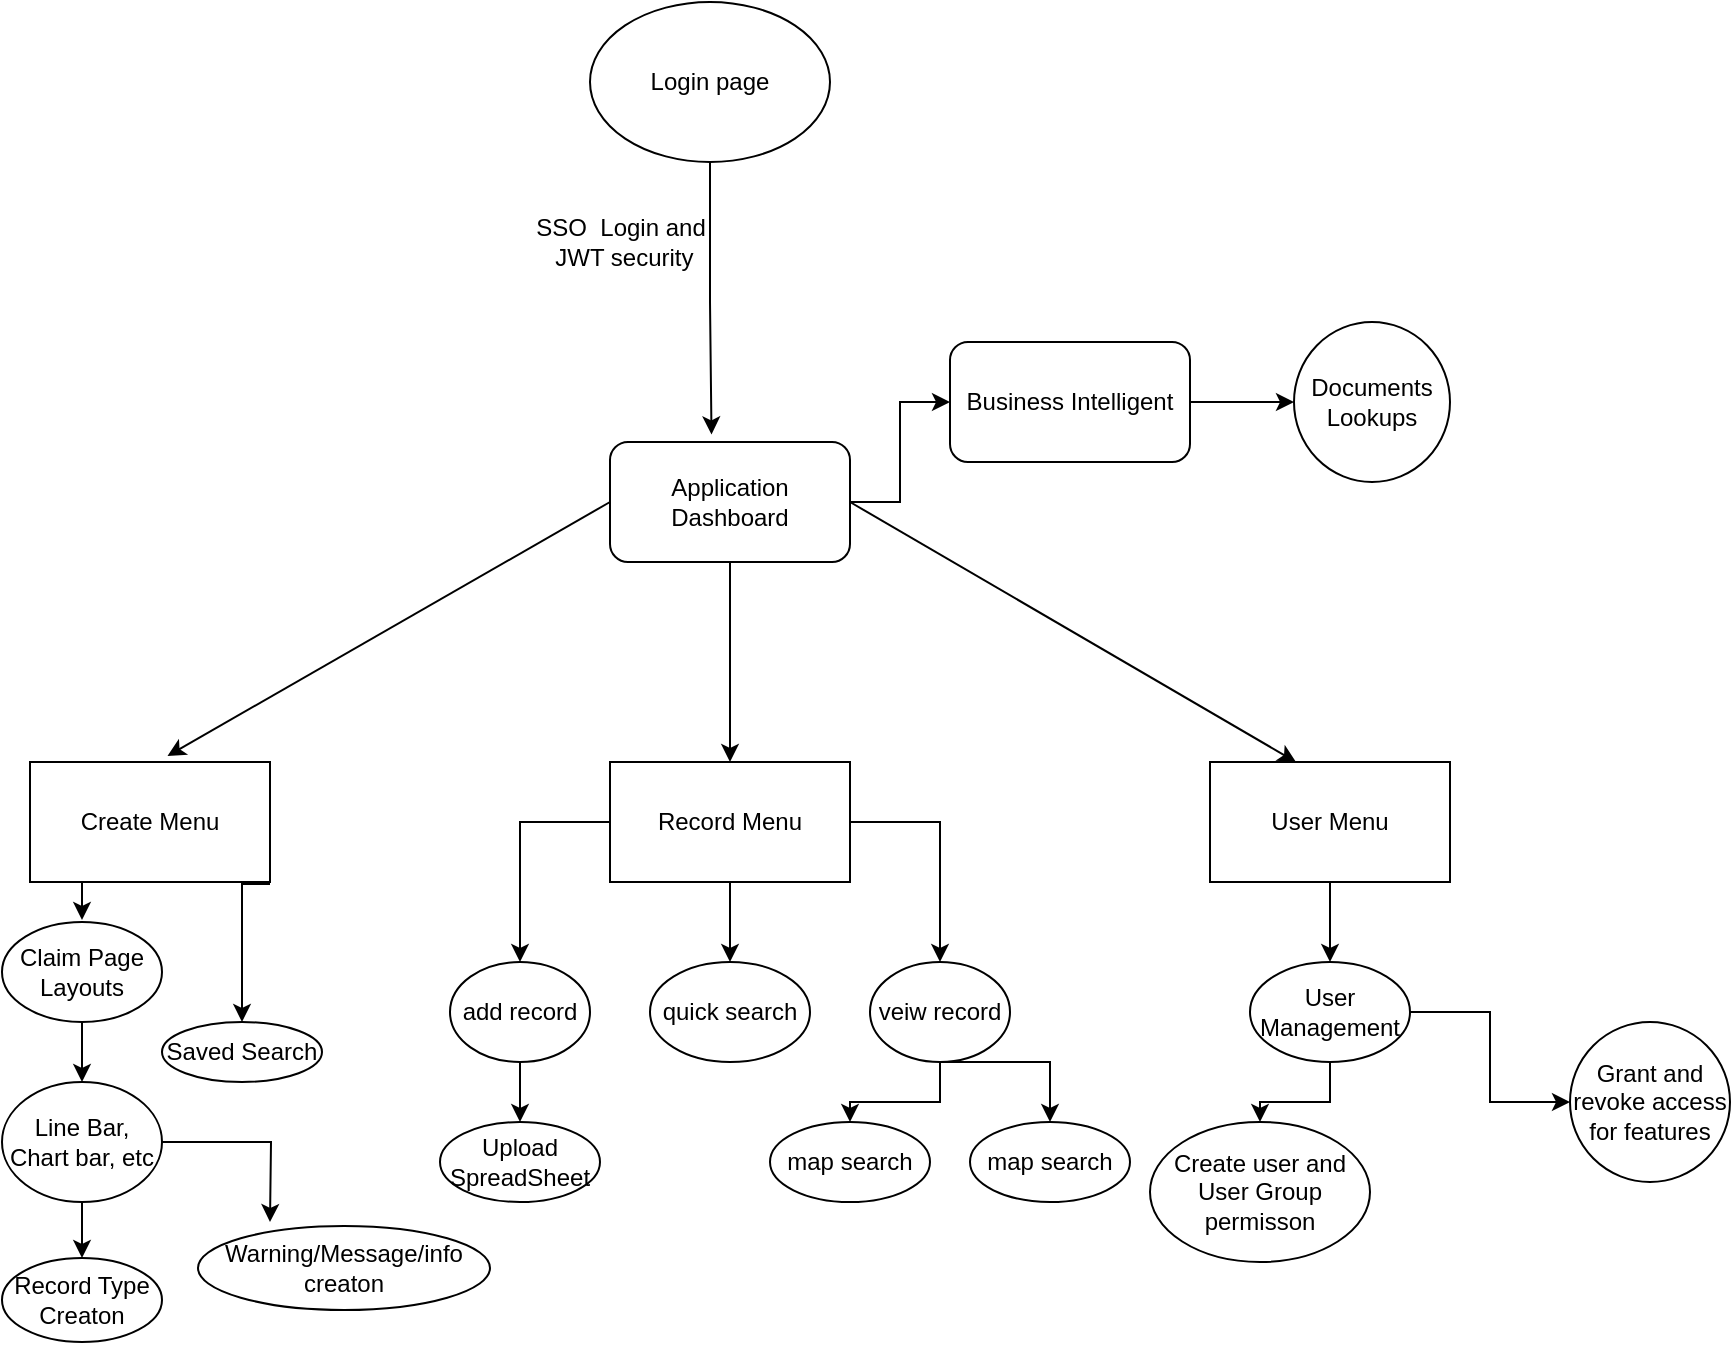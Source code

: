 <mxfile version="22.0.8" type="device">
  <diagram name="Page-1" id="19d0S30MAKCXK7MGr-HA">
    <mxGraphModel dx="1050" dy="581" grid="1" gridSize="10" guides="1" tooltips="1" connect="1" arrows="1" fold="1" page="1" pageScale="1" pageWidth="850" pageHeight="1100" math="0" shadow="0">
      <root>
        <mxCell id="0" />
        <mxCell id="1" parent="0" />
        <mxCell id="-7sG3Zx9vh_wAFw0iBni-59" value="" style="edgeStyle=orthogonalEdgeStyle;rounded=0;orthogonalLoop=1;jettySize=auto;html=1;entryX=0.423;entryY=-0.063;entryDx=0;entryDy=0;entryPerimeter=0;" edge="1" parent="1" source="-7sG3Zx9vh_wAFw0iBni-2" target="-7sG3Zx9vh_wAFw0iBni-3">
          <mxGeometry relative="1" as="geometry">
            <mxPoint x="430" y="180" as="targetPoint" />
          </mxGeometry>
        </mxCell>
        <mxCell id="-7sG3Zx9vh_wAFw0iBni-2" value="Login page" style="ellipse;whiteSpace=wrap;html=1;" vertex="1" parent="1">
          <mxGeometry x="370" y="20" width="120" height="80" as="geometry" />
        </mxCell>
        <mxCell id="-7sG3Zx9vh_wAFw0iBni-12" value="" style="edgeStyle=orthogonalEdgeStyle;rounded=0;orthogonalLoop=1;jettySize=auto;html=1;" edge="1" parent="1" source="-7sG3Zx9vh_wAFw0iBni-3" target="-7sG3Zx9vh_wAFw0iBni-6">
          <mxGeometry relative="1" as="geometry" />
        </mxCell>
        <mxCell id="-7sG3Zx9vh_wAFw0iBni-65" value="" style="edgeStyle=orthogonalEdgeStyle;rounded=0;orthogonalLoop=1;jettySize=auto;html=1;" edge="1" parent="1" source="-7sG3Zx9vh_wAFw0iBni-3" target="-7sG3Zx9vh_wAFw0iBni-64">
          <mxGeometry relative="1" as="geometry" />
        </mxCell>
        <mxCell id="-7sG3Zx9vh_wAFw0iBni-3" value="Application Dashboard" style="rounded=1;whiteSpace=wrap;html=1;" vertex="1" parent="1">
          <mxGeometry x="380" y="240" width="120" height="60" as="geometry" />
        </mxCell>
        <mxCell id="-7sG3Zx9vh_wAFw0iBni-24" value="" style="edgeStyle=orthogonalEdgeStyle;rounded=0;orthogonalLoop=1;jettySize=auto;html=1;" edge="1" parent="1">
          <mxGeometry relative="1" as="geometry">
            <mxPoint x="116" y="459" as="sourcePoint" />
            <mxPoint x="116" y="479" as="targetPoint" />
          </mxGeometry>
        </mxCell>
        <mxCell id="-7sG3Zx9vh_wAFw0iBni-46" value="" style="edgeStyle=orthogonalEdgeStyle;rounded=0;orthogonalLoop=1;jettySize=auto;html=1;" edge="1" parent="1" target="-7sG3Zx9vh_wAFw0iBni-47">
          <mxGeometry relative="1" as="geometry">
            <mxPoint x="210" y="461" as="sourcePoint" />
            <mxPoint x="190" y="520" as="targetPoint" />
            <Array as="points">
              <mxPoint x="196" y="461" />
            </Array>
          </mxGeometry>
        </mxCell>
        <mxCell id="-7sG3Zx9vh_wAFw0iBni-4" value="Create Menu" style="rounded=0;whiteSpace=wrap;html=1;" vertex="1" parent="1">
          <mxGeometry x="90" y="400" width="120" height="60" as="geometry" />
        </mxCell>
        <mxCell id="-7sG3Zx9vh_wAFw0iBni-50" value="" style="edgeStyle=orthogonalEdgeStyle;rounded=0;orthogonalLoop=1;jettySize=auto;html=1;" edge="1" parent="1" source="-7sG3Zx9vh_wAFw0iBni-5" target="-7sG3Zx9vh_wAFw0iBni-49">
          <mxGeometry relative="1" as="geometry" />
        </mxCell>
        <mxCell id="-7sG3Zx9vh_wAFw0iBni-5" value="User Menu" style="rounded=0;whiteSpace=wrap;html=1;" vertex="1" parent="1">
          <mxGeometry x="680" y="400" width="120" height="60" as="geometry" />
        </mxCell>
        <mxCell id="-7sG3Zx9vh_wAFw0iBni-28" value="" style="edgeStyle=orthogonalEdgeStyle;rounded=0;orthogonalLoop=1;jettySize=auto;html=1;" edge="1" parent="1" source="-7sG3Zx9vh_wAFw0iBni-6" target="-7sG3Zx9vh_wAFw0iBni-27">
          <mxGeometry relative="1" as="geometry" />
        </mxCell>
        <mxCell id="-7sG3Zx9vh_wAFw0iBni-30" value="" style="edgeStyle=orthogonalEdgeStyle;rounded=0;orthogonalLoop=1;jettySize=auto;html=1;" edge="1" parent="1" source="-7sG3Zx9vh_wAFw0iBni-6" target="-7sG3Zx9vh_wAFw0iBni-29">
          <mxGeometry relative="1" as="geometry" />
        </mxCell>
        <mxCell id="-7sG3Zx9vh_wAFw0iBni-32" value="" style="edgeStyle=orthogonalEdgeStyle;rounded=0;orthogonalLoop=1;jettySize=auto;html=1;" edge="1" parent="1" source="-7sG3Zx9vh_wAFw0iBni-6" target="-7sG3Zx9vh_wAFw0iBni-31">
          <mxGeometry relative="1" as="geometry" />
        </mxCell>
        <mxCell id="-7sG3Zx9vh_wAFw0iBni-6" value="Record Menu" style="rounded=0;whiteSpace=wrap;html=1;" vertex="1" parent="1">
          <mxGeometry x="380" y="400" width="120" height="60" as="geometry" />
        </mxCell>
        <mxCell id="-7sG3Zx9vh_wAFw0iBni-20" value="" style="endArrow=classic;html=1;rounded=0;entryX=0.573;entryY=-0.05;entryDx=0;entryDy=0;entryPerimeter=0;exitX=0;exitY=0.5;exitDx=0;exitDy=0;" edge="1" parent="1" source="-7sG3Zx9vh_wAFw0iBni-3" target="-7sG3Zx9vh_wAFw0iBni-4">
          <mxGeometry width="50" height="50" relative="1" as="geometry">
            <mxPoint x="280" y="360" as="sourcePoint" />
            <mxPoint x="330" y="310" as="targetPoint" />
          </mxGeometry>
        </mxCell>
        <mxCell id="-7sG3Zx9vh_wAFw0iBni-26" value="" style="edgeStyle=orthogonalEdgeStyle;rounded=0;orthogonalLoop=1;jettySize=auto;html=1;" edge="1" parent="1" source="-7sG3Zx9vh_wAFw0iBni-23" target="-7sG3Zx9vh_wAFw0iBni-25">
          <mxGeometry relative="1" as="geometry" />
        </mxCell>
        <mxCell id="-7sG3Zx9vh_wAFw0iBni-23" value="Claim Page Layouts" style="ellipse;whiteSpace=wrap;html=1;rounded=0;" vertex="1" parent="1">
          <mxGeometry x="76" y="480" width="80" height="50" as="geometry" />
        </mxCell>
        <mxCell id="-7sG3Zx9vh_wAFw0iBni-69" value="" style="edgeStyle=orthogonalEdgeStyle;rounded=0;orthogonalLoop=1;jettySize=auto;html=1;" edge="1" parent="1" source="-7sG3Zx9vh_wAFw0iBni-25" target="-7sG3Zx9vh_wAFw0iBni-68">
          <mxGeometry relative="1" as="geometry" />
        </mxCell>
        <mxCell id="-7sG3Zx9vh_wAFw0iBni-73" style="edgeStyle=orthogonalEdgeStyle;rounded=0;orthogonalLoop=1;jettySize=auto;html=1;" edge="1" parent="1" source="-7sG3Zx9vh_wAFw0iBni-25">
          <mxGeometry relative="1" as="geometry">
            <mxPoint x="210" y="630" as="targetPoint" />
          </mxGeometry>
        </mxCell>
        <mxCell id="-7sG3Zx9vh_wAFw0iBni-25" value="Line Bar, Chart bar, etc" style="ellipse;whiteSpace=wrap;html=1;rounded=0;" vertex="1" parent="1">
          <mxGeometry x="76" y="560" width="80" height="60" as="geometry" />
        </mxCell>
        <mxCell id="-7sG3Zx9vh_wAFw0iBni-38" value="" style="edgeStyle=orthogonalEdgeStyle;rounded=0;orthogonalLoop=1;jettySize=auto;html=1;" edge="1" parent="1" source="-7sG3Zx9vh_wAFw0iBni-27" target="-7sG3Zx9vh_wAFw0iBni-37">
          <mxGeometry relative="1" as="geometry" />
        </mxCell>
        <mxCell id="-7sG3Zx9vh_wAFw0iBni-27" value="add record" style="ellipse;whiteSpace=wrap;html=1;rounded=0;" vertex="1" parent="1">
          <mxGeometry x="300" y="500" width="70" height="50" as="geometry" />
        </mxCell>
        <mxCell id="-7sG3Zx9vh_wAFw0iBni-40" value="" style="edgeStyle=orthogonalEdgeStyle;rounded=0;orthogonalLoop=1;jettySize=auto;html=1;" edge="1" parent="1" source="-7sG3Zx9vh_wAFw0iBni-29" target="-7sG3Zx9vh_wAFw0iBni-39">
          <mxGeometry relative="1" as="geometry" />
        </mxCell>
        <mxCell id="-7sG3Zx9vh_wAFw0iBni-29" value="veiw record" style="ellipse;whiteSpace=wrap;html=1;rounded=0;" vertex="1" parent="1">
          <mxGeometry x="510" y="500" width="70" height="50" as="geometry" />
        </mxCell>
        <mxCell id="-7sG3Zx9vh_wAFw0iBni-31" value="quick search" style="ellipse;whiteSpace=wrap;html=1;rounded=0;" vertex="1" parent="1">
          <mxGeometry x="400" y="500" width="80" height="50" as="geometry" />
        </mxCell>
        <mxCell id="-7sG3Zx9vh_wAFw0iBni-37" value="Upload SpreadSheet&lt;br&gt;" style="ellipse;whiteSpace=wrap;html=1;rounded=0;" vertex="1" parent="1">
          <mxGeometry x="295" y="580" width="80" height="40" as="geometry" />
        </mxCell>
        <mxCell id="-7sG3Zx9vh_wAFw0iBni-39" value="map search" style="ellipse;whiteSpace=wrap;html=1;rounded=0;" vertex="1" parent="1">
          <mxGeometry x="460" y="580" width="80" height="40" as="geometry" />
        </mxCell>
        <mxCell id="-7sG3Zx9vh_wAFw0iBni-42" value="map search" style="ellipse;whiteSpace=wrap;html=1;rounded=0;" vertex="1" parent="1">
          <mxGeometry x="560" y="580" width="80" height="40" as="geometry" />
        </mxCell>
        <mxCell id="-7sG3Zx9vh_wAFw0iBni-43" value="" style="endArrow=classic;html=1;rounded=0;entryX=0.5;entryY=0;entryDx=0;entryDy=0;exitX=0.5;exitY=1;exitDx=0;exitDy=0;" edge="1" parent="1" source="-7sG3Zx9vh_wAFw0iBni-29" target="-7sG3Zx9vh_wAFw0iBni-42">
          <mxGeometry width="50" height="50" relative="1" as="geometry">
            <mxPoint x="560" y="550" as="sourcePoint" />
            <mxPoint x="600" y="550" as="targetPoint" />
            <Array as="points">
              <mxPoint x="600" y="550" />
            </Array>
          </mxGeometry>
        </mxCell>
        <mxCell id="-7sG3Zx9vh_wAFw0iBni-47" value="Saved Search" style="ellipse;whiteSpace=wrap;html=1;" vertex="1" parent="1">
          <mxGeometry x="156" y="530" width="80" height="30" as="geometry" />
        </mxCell>
        <mxCell id="-7sG3Zx9vh_wAFw0iBni-48" value="SSO&amp;nbsp; Login and&lt;br&gt;&amp;nbsp;JWT security" style="text;html=1;align=center;verticalAlign=middle;resizable=0;points=[];autosize=1;strokeColor=none;fillColor=none;" vertex="1" parent="1">
          <mxGeometry x="330" y="120" width="110" height="40" as="geometry" />
        </mxCell>
        <mxCell id="-7sG3Zx9vh_wAFw0iBni-53" value="" style="edgeStyle=orthogonalEdgeStyle;rounded=0;orthogonalLoop=1;jettySize=auto;html=1;" edge="1" parent="1" source="-7sG3Zx9vh_wAFw0iBni-49" target="-7sG3Zx9vh_wAFw0iBni-52">
          <mxGeometry relative="1" as="geometry" />
        </mxCell>
        <mxCell id="-7sG3Zx9vh_wAFw0iBni-55" value="" style="edgeStyle=orthogonalEdgeStyle;rounded=0;orthogonalLoop=1;jettySize=auto;html=1;" edge="1" parent="1" source="-7sG3Zx9vh_wAFw0iBni-49" target="-7sG3Zx9vh_wAFw0iBni-54">
          <mxGeometry relative="1" as="geometry" />
        </mxCell>
        <mxCell id="-7sG3Zx9vh_wAFw0iBni-49" value="User Management" style="ellipse;whiteSpace=wrap;html=1;rounded=0;" vertex="1" parent="1">
          <mxGeometry x="700" y="500" width="80" height="50" as="geometry" />
        </mxCell>
        <mxCell id="-7sG3Zx9vh_wAFw0iBni-52" value="Create user and User Group permisson" style="ellipse;whiteSpace=wrap;html=1;rounded=0;" vertex="1" parent="1">
          <mxGeometry x="650" y="580" width="110" height="70" as="geometry" />
        </mxCell>
        <mxCell id="-7sG3Zx9vh_wAFw0iBni-54" value="Grant and revoke access for features" style="ellipse;whiteSpace=wrap;html=1;rounded=0;" vertex="1" parent="1">
          <mxGeometry x="860" y="530" width="80" height="80" as="geometry" />
        </mxCell>
        <mxCell id="-7sG3Zx9vh_wAFw0iBni-60" value="" style="endArrow=classic;html=1;rounded=0;entryX=0.573;entryY=-0.05;entryDx=0;entryDy=0;entryPerimeter=0;exitX=1;exitY=0.5;exitDx=0;exitDy=0;" edge="1" parent="1" source="-7sG3Zx9vh_wAFw0iBni-3">
          <mxGeometry width="50" height="50" relative="1" as="geometry">
            <mxPoint x="940" y="295" as="sourcePoint" />
            <mxPoint x="723" y="400" as="targetPoint" />
          </mxGeometry>
        </mxCell>
        <mxCell id="-7sG3Zx9vh_wAFw0iBni-67" value="" style="edgeStyle=orthogonalEdgeStyle;rounded=0;orthogonalLoop=1;jettySize=auto;html=1;" edge="1" parent="1" source="-7sG3Zx9vh_wAFw0iBni-64" target="-7sG3Zx9vh_wAFw0iBni-66">
          <mxGeometry relative="1" as="geometry" />
        </mxCell>
        <mxCell id="-7sG3Zx9vh_wAFw0iBni-64" value="Business Intelligent" style="rounded=1;whiteSpace=wrap;html=1;" vertex="1" parent="1">
          <mxGeometry x="550" y="190" width="120" height="60" as="geometry" />
        </mxCell>
        <mxCell id="-7sG3Zx9vh_wAFw0iBni-66" value="Documents Lookups" style="ellipse;whiteSpace=wrap;html=1;rounded=1;" vertex="1" parent="1">
          <mxGeometry x="722" y="180" width="78" height="80" as="geometry" />
        </mxCell>
        <mxCell id="-7sG3Zx9vh_wAFw0iBni-68" value="Record Type Creaton" style="ellipse;whiteSpace=wrap;html=1;rounded=0;" vertex="1" parent="1">
          <mxGeometry x="76" y="648" width="80" height="42" as="geometry" />
        </mxCell>
        <mxCell id="-7sG3Zx9vh_wAFw0iBni-74" value="Warning/Message/info creaton" style="ellipse;whiteSpace=wrap;html=1;rounded=0;" vertex="1" parent="1">
          <mxGeometry x="174" y="632" width="146" height="42" as="geometry" />
        </mxCell>
      </root>
    </mxGraphModel>
  </diagram>
</mxfile>
